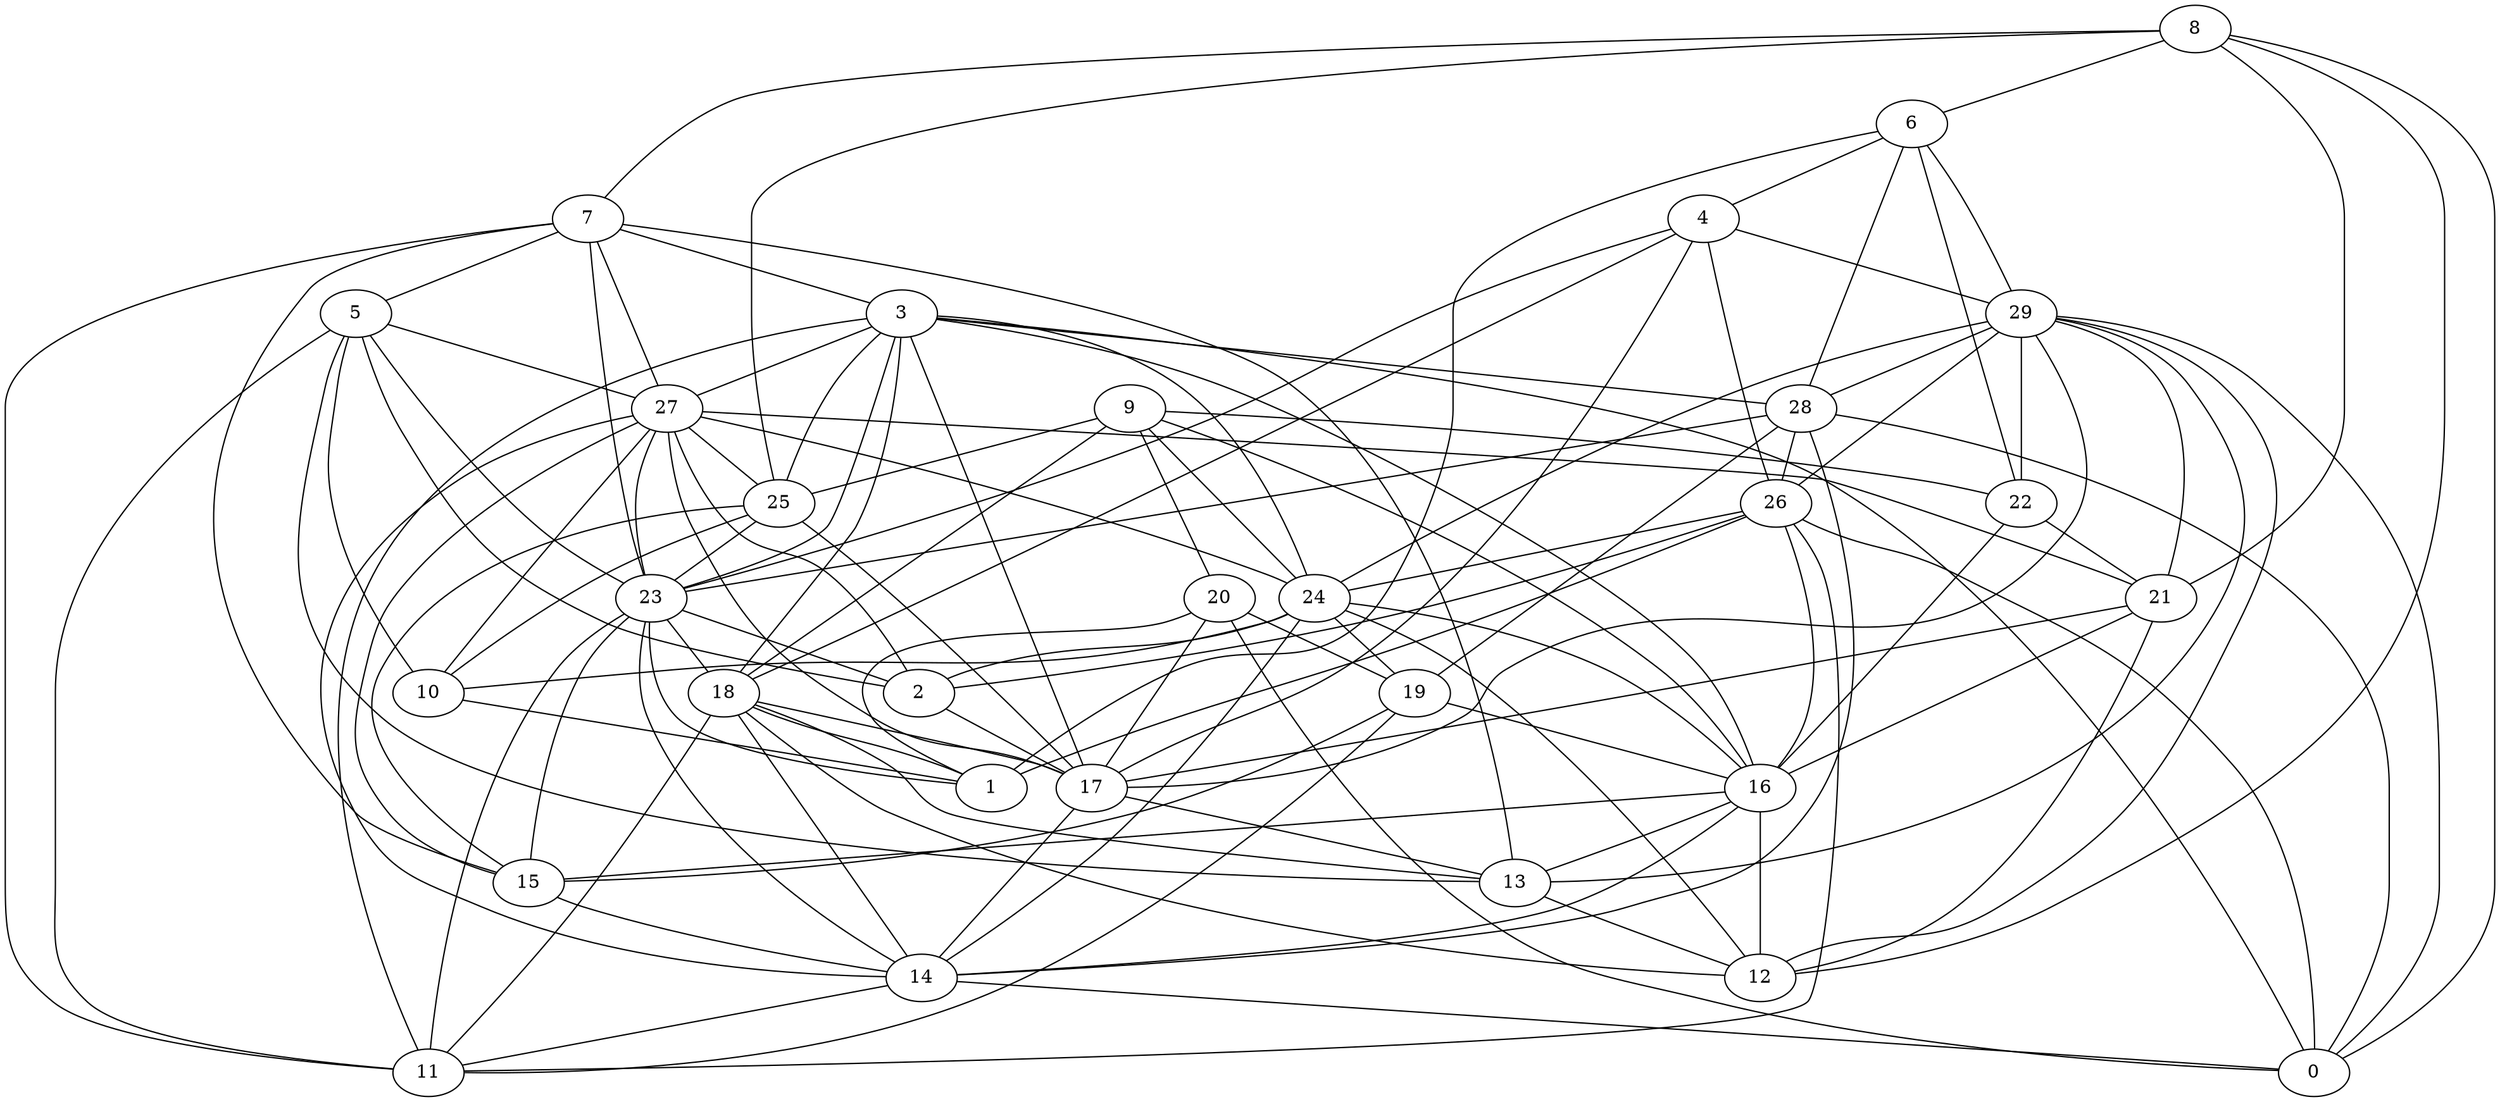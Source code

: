 digraph GG_graph {

subgraph G_graph {
edge [color = black]
"9" -> "22" [dir = none]
"9" -> "20" [dir = none]
"9" -> "24" [dir = none]
"9" -> "25" [dir = none]
"24" -> "16" [dir = none]
"24" -> "12" [dir = none]
"24" -> "10" [dir = none]
"24" -> "19" [dir = none]
"18" -> "12" [dir = none]
"18" -> "13" [dir = none]
"26" -> "24" [dir = none]
"26" -> "1" [dir = none]
"19" -> "15" [dir = none]
"19" -> "11" [dir = none]
"20" -> "1" [dir = none]
"28" -> "19" [dir = none]
"28" -> "14" [dir = none]
"7" -> "13" [dir = none]
"7" -> "3" [dir = none]
"7" -> "5" [dir = none]
"7" -> "15" [dir = none]
"7" -> "27" [dir = none]
"10" -> "1" [dir = none]
"27" -> "17" [dir = none]
"27" -> "23" [dir = none]
"27" -> "14" [dir = none]
"27" -> "15" [dir = none]
"27" -> "24" [dir = none]
"27" -> "25" [dir = none]
"27" -> "2" [dir = none]
"29" -> "26" [dir = none]
"29" -> "0" [dir = none]
"29" -> "21" [dir = none]
"29" -> "24" [dir = none]
"29" -> "17" [dir = none]
"29" -> "13" [dir = none]
"29" -> "12" [dir = none]
"29" -> "22" [dir = none]
"6" -> "28" [dir = none]
"6" -> "29" [dir = none]
"6" -> "4" [dir = none]
"3" -> "27" [dir = none]
"3" -> "17" [dir = none]
"3" -> "11" [dir = none]
"3" -> "0" [dir = none]
"16" -> "15" [dir = none]
"4" -> "26" [dir = none]
"4" -> "23" [dir = none]
"25" -> "23" [dir = none]
"21" -> "17" [dir = none]
"23" -> "2" [dir = none]
"23" -> "1" [dir = none]
"23" -> "15" [dir = none]
"8" -> "0" [dir = none]
"8" -> "25" [dir = none]
"5" -> "2" [dir = none]
"5" -> "11" [dir = none]
"5" -> "23" [dir = none]
"14" -> "0" [dir = none]
"8" -> "21" [dir = none]
"18" -> "1" [dir = none]
"6" -> "22" [dir = none]
"25" -> "15" [dir = none]
"4" -> "18" [dir = none]
"3" -> "24" [dir = none]
"8" -> "6" [dir = none]
"5" -> "13" [dir = none]
"16" -> "13" [dir = none]
"26" -> "16" [dir = none]
"3" -> "16" [dir = none]
"29" -> "28" [dir = none]
"17" -> "14" [dir = none]
"27" -> "10" [dir = none]
"3" -> "25" [dir = none]
"8" -> "12" [dir = none]
"21" -> "12" [dir = none]
"26" -> "11" [dir = none]
"22" -> "16" [dir = none]
"25" -> "10" [dir = none]
"2" -> "17" [dir = none]
"24" -> "14" [dir = none]
"21" -> "16" [dir = none]
"28" -> "26" [dir = none]
"7" -> "11" [dir = none]
"23" -> "14" [dir = none]
"16" -> "14" [dir = none]
"24" -> "2" [dir = none]
"28" -> "23" [dir = none]
"23" -> "18" [dir = none]
"20" -> "17" [dir = none]
"26" -> "0" [dir = none]
"13" -> "12" [dir = none]
"14" -> "11" [dir = none]
"28" -> "0" [dir = none]
"22" -> "21" [dir = none]
"6" -> "1" [dir = none]
"18" -> "17" [dir = none]
"20" -> "0" [dir = none]
"15" -> "14" [dir = none]
"3" -> "18" [dir = none]
"16" -> "12" [dir = none]
"7" -> "23" [dir = none]
"18" -> "14" [dir = none]
"20" -> "19" [dir = none]
"25" -> "17" [dir = none]
"9" -> "18" [dir = none]
"8" -> "7" [dir = none]
"23" -> "11" [dir = none]
"3" -> "28" [dir = none]
"26" -> "2" [dir = none]
"17" -> "13" [dir = none]
"3" -> "23" [dir = none]
"19" -> "16" [dir = none]
"9" -> "16" [dir = none]
"5" -> "27" [dir = none]
"5" -> "10" [dir = none]
"18" -> "11" [dir = none]
"27" -> "21" [dir = none]
"4" -> "17" [dir = none]
"4" -> "29" [dir = none]
}

}

